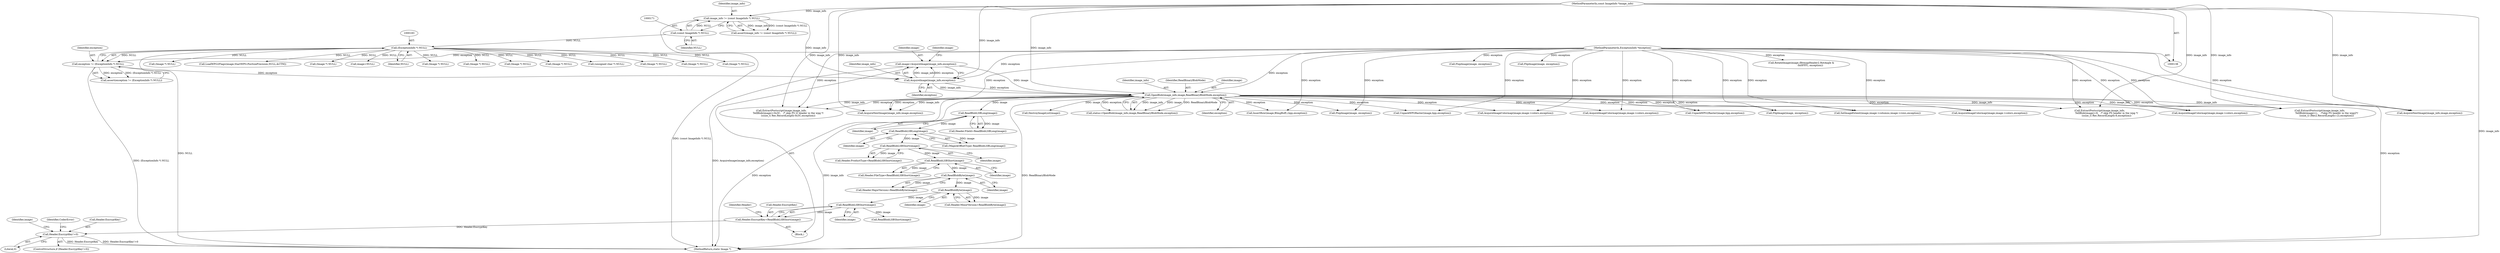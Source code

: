 digraph "0_ImageMagick_bef1e4f637d8f665bc133a9c6d30df08d983bc3a@API" {
"1000292" [label="(Call,Header.EncryptKey!=0)"];
"1000262" [label="(Call,Header.EncryptKey=ReadBlobLSBShort(image))"];
"1000266" [label="(Call,ReadBlobLSBShort(image))"];
"1000260" [label="(Call,ReadBlobByte(image))"];
"1000254" [label="(Call,ReadBlobByte(image))"];
"1000248" [label="(Call,ReadBlobLSBShort(image))"];
"1000242" [label="(Call,ReadBlobLSBShort(image))"];
"1000236" [label="(Call,ReadBlobLSBLong(image))"];
"1000228" [label="(Call,ReadBlobLSBLong(image))"];
"1000206" [label="(Call,OpenBlob(image_info,image,ReadBinaryBlobMode,exception))"];
"1000196" [label="(Call,AcquireImage(image_info,exception))"];
"1000168" [label="(Call,image_info != (const ImageInfo *) NULL)"];
"1000139" [label="(MethodParameterIn,const ImageInfo *image_info)"];
"1000170" [label="(Call,(const ImageInfo *) NULL)"];
"1000180" [label="(Call,exception != (ExceptionInfo *) NULL)"];
"1000140" [label="(MethodParameterIn,ExceptionInfo *exception)"];
"1000182" [label="(Call,(ExceptionInfo *) NULL)"];
"1000194" [label="(Call,image=AcquireImage(image_info,exception))"];
"1000249" [label="(Identifier,image)"];
"1001856" [label="(Call,(Image *) NULL)"];
"1000243" [label="(Identifier,image)"];
"1001185" [label="(Call,ExtractPostscript(image,image_info,\n                  TellBlob(image)+0x3C,   /* skip PS l2 header in the wpg */\n                  (ssize_t) Rec.RecordLength-0x3C,exception))"];
"1000197" [label="(Identifier,image_info)"];
"1000298" [label="(Identifier,CoderError)"];
"1000180" [label="(Call,exception != (ExceptionInfo *) NULL)"];
"1000293" [label="(Call,Header.EncryptKey)"];
"1001048" [label="(Call,FlopImage(image, exception))"];
"1000207" [label="(Identifier,image_info)"];
"1000254" [label="(Call,ReadBlobByte(image))"];
"1001054" [label="(Call,(Image *) NULL)"];
"1001623" [label="(Call,InsertRow(image,BImgBuff,i,bpp,exception))"];
"1000218" [label="(Call,DestroyImageList(image))"];
"1001800" [label="(Call,LoadWPG2Flags(image,StartWPG.PosSizePrecision,NULL,&CTM))"];
"1000139" [label="(MethodParameterIn,const ImageInfo *image_info)"];
"1001666" [label="(Call,FlopImage(image, exception))"];
"1000206" [label="(Call,OpenBlob(image_info,image,ReadBinaryBlobMode,exception))"];
"1000204" [label="(Call,status=OpenBlob(image_info,image,ReadBinaryBlobMode,exception))"];
"1000302" [label="(Identifier,image)"];
"1000182" [label="(Call,(ExceptionInfo *) NULL)"];
"1000179" [label="(Call,assert(exception != (ExceptionInfo *) NULL))"];
"1001080" [label="(Call,FlipImage(image, exception))"];
"1000266" [label="(Call,ReadBlobLSBShort(image))"];
"1000256" [label="(Call,Header.MinorVersion=ReadBlobByte(image))"];
"1000236" [label="(Call,ReadBlobLSBLong(image))"];
"1000255" [label="(Identifier,image)"];
"1001010" [label="(Call,UnpackWPGRaster(image,bpp,exception))"];
"1001518" [label="(Call,AcquireImageColormap(image,image->colors,exception))"];
"1000238" [label="(Call,Header.ProductType=ReadBlobLSBShort(image))"];
"1000224" [label="(Call,Header.FileId=ReadBlobLSBLong(image))"];
"1000172" [label="(Identifier,NULL)"];
"1001153" [label="(Call,(Image *) NULL)"];
"1000201" [label="(Identifier,image)"];
"1000234" [label="(Call,(MagickOffsetType) ReadBlobLSBLong(image))"];
"1000209" [label="(Identifier,ReadBinaryBlobMode)"];
"1000169" [label="(Identifier,image_info)"];
"1001850" [label="(Call,image=NULL)"];
"1000140" [label="(MethodParameterIn,ExceptionInfo *exception)"];
"1000808" [label="(Call,AcquireImageColormap(image,image->colors,exception))"];
"1000292" [label="(Call,Header.EncryptKey!=0)"];
"1001928" [label="(MethodReturn,static Image *)"];
"1000184" [label="(Identifier,NULL)"];
"1000580" [label="(Call,ExtractPostscript(image,image_info,\n                  TellBlob(image)+8,   /* skip PS header in the wpg */\n                  (ssize_t) Rec.RecordLength-8,exception))"];
"1000244" [label="(Call,Header.FileType=ReadBlobLSBShort(image))"];
"1000221" [label="(Call,(Image *) NULL)"];
"1000237" [label="(Identifier,image)"];
"1000270" [label="(Identifier,Header)"];
"1001139" [label="(Call,AcquireNextImage(image_info,image,exception))"];
"1001642" [label="(Call,UnpackWPG2Raster(image,bpp,exception))"];
"1001086" [label="(Call,(Image *) NULL)"];
"1000141" [label="(Block,)"];
"1000208" [label="(Identifier,image)"];
"1000263" [label="(Call,Header.EncryptKey)"];
"1000272" [label="(Call,ReadBlobLSBShort(image))"];
"1001705" [label="(Call,FlipImage(image, exception))"];
"1000198" [label="(Identifier,exception)"];
"1000195" [label="(Identifier,image)"];
"1000210" [label="(Identifier,exception)"];
"1001727" [label="(Call,AcquireNextImage(image_info,image,exception))"];
"1000296" [label="(Literal,0)"];
"1000248" [label="(Call,ReadBlobLSBShort(image))"];
"1001820" [label="(Call,SetImageExtent(image,image->columns,image->rows,exception))"];
"1001112" [label="(Call,RotateImage(image,(BitmapHeader2.RotAngle &\n                        0x0FFF), exception))"];
"1001711" [label="(Call,(Image *) NULL)"];
"1000267" [label="(Identifier,image)"];
"1000170" [label="(Call,(const ImageInfo *) NULL)"];
"1000291" [label="(ControlStructure,if (Header.EncryptKey!=0))"];
"1000242" [label="(Call,ReadBlobLSBShort(image))"];
"1000167" [label="(Call,assert(image_info != (const ImageInfo *) NULL))"];
"1000194" [label="(Call,image=AcquireImage(image_info,exception))"];
"1000196" [label="(Call,AcquireImage(image_info,exception))"];
"1001672" [label="(Call,(Image *) NULL)"];
"1001599" [label="(Call,(unsigned char *) NULL)"];
"1000260" [label="(Call,ReadBlobByte(image))"];
"1000262" [label="(Call,Header.EncryptKey=ReadBlobLSBShort(image))"];
"1000168" [label="(Call,image_info != (const ImageInfo *) NULL)"];
"1001779" [label="(Call,ExtractPostscript(image,image_info,\n                  TellBlob(image)+i,    /*skip PS header in the wpg2*/\n                  (ssize_t) (Rec2.RecordLength-i-2),exception))"];
"1001741" [label="(Call,(Image *) NULL)"];
"1000228" [label="(Call,ReadBlobLSBLong(image))"];
"1000261" [label="(Identifier,image)"];
"1000181" [label="(Identifier,exception)"];
"1001331" [label="(Call,AcquireImageColormap(image,image->colors,exception))"];
"1000250" [label="(Call,Header.MajorVersion=ReadBlobByte(image))"];
"1000508" [label="(Call,AcquireImageColormap(image,image->colors,exception))"];
"1001123" [label="(Call,(Image *) NULL)"];
"1000229" [label="(Identifier,image)"];
"1000292" -> "1000291"  [label="AST: "];
"1000292" -> "1000296"  [label="CFG: "];
"1000293" -> "1000292"  [label="AST: "];
"1000296" -> "1000292"  [label="AST: "];
"1000298" -> "1000292"  [label="CFG: "];
"1000302" -> "1000292"  [label="CFG: "];
"1000292" -> "1001928"  [label="DDG: Header.EncryptKey!=0"];
"1000292" -> "1001928"  [label="DDG: Header.EncryptKey"];
"1000262" -> "1000292"  [label="DDG: Header.EncryptKey"];
"1000262" -> "1000141"  [label="AST: "];
"1000262" -> "1000266"  [label="CFG: "];
"1000263" -> "1000262"  [label="AST: "];
"1000266" -> "1000262"  [label="AST: "];
"1000270" -> "1000262"  [label="CFG: "];
"1000266" -> "1000262"  [label="DDG: image"];
"1000266" -> "1000267"  [label="CFG: "];
"1000267" -> "1000266"  [label="AST: "];
"1000260" -> "1000266"  [label="DDG: image"];
"1000266" -> "1000272"  [label="DDG: image"];
"1000260" -> "1000256"  [label="AST: "];
"1000260" -> "1000261"  [label="CFG: "];
"1000261" -> "1000260"  [label="AST: "];
"1000256" -> "1000260"  [label="CFG: "];
"1000260" -> "1000256"  [label="DDG: image"];
"1000254" -> "1000260"  [label="DDG: image"];
"1000254" -> "1000250"  [label="AST: "];
"1000254" -> "1000255"  [label="CFG: "];
"1000255" -> "1000254"  [label="AST: "];
"1000250" -> "1000254"  [label="CFG: "];
"1000254" -> "1000250"  [label="DDG: image"];
"1000248" -> "1000254"  [label="DDG: image"];
"1000248" -> "1000244"  [label="AST: "];
"1000248" -> "1000249"  [label="CFG: "];
"1000249" -> "1000248"  [label="AST: "];
"1000244" -> "1000248"  [label="CFG: "];
"1000248" -> "1000244"  [label="DDG: image"];
"1000242" -> "1000248"  [label="DDG: image"];
"1000242" -> "1000238"  [label="AST: "];
"1000242" -> "1000243"  [label="CFG: "];
"1000243" -> "1000242"  [label="AST: "];
"1000238" -> "1000242"  [label="CFG: "];
"1000242" -> "1000238"  [label="DDG: image"];
"1000236" -> "1000242"  [label="DDG: image"];
"1000236" -> "1000234"  [label="AST: "];
"1000236" -> "1000237"  [label="CFG: "];
"1000237" -> "1000236"  [label="AST: "];
"1000234" -> "1000236"  [label="CFG: "];
"1000236" -> "1000234"  [label="DDG: image"];
"1000228" -> "1000236"  [label="DDG: image"];
"1000228" -> "1000224"  [label="AST: "];
"1000228" -> "1000229"  [label="CFG: "];
"1000229" -> "1000228"  [label="AST: "];
"1000224" -> "1000228"  [label="CFG: "];
"1000228" -> "1000224"  [label="DDG: image"];
"1000206" -> "1000228"  [label="DDG: image"];
"1000206" -> "1000204"  [label="AST: "];
"1000206" -> "1000210"  [label="CFG: "];
"1000207" -> "1000206"  [label="AST: "];
"1000208" -> "1000206"  [label="AST: "];
"1000209" -> "1000206"  [label="AST: "];
"1000210" -> "1000206"  [label="AST: "];
"1000204" -> "1000206"  [label="CFG: "];
"1000206" -> "1001928"  [label="DDG: ReadBinaryBlobMode"];
"1000206" -> "1001928"  [label="DDG: exception"];
"1000206" -> "1001928"  [label="DDG: image_info"];
"1000206" -> "1000204"  [label="DDG: image_info"];
"1000206" -> "1000204"  [label="DDG: image"];
"1000206" -> "1000204"  [label="DDG: ReadBinaryBlobMode"];
"1000206" -> "1000204"  [label="DDG: exception"];
"1000196" -> "1000206"  [label="DDG: image_info"];
"1000196" -> "1000206"  [label="DDG: exception"];
"1000139" -> "1000206"  [label="DDG: image_info"];
"1000194" -> "1000206"  [label="DDG: image"];
"1000140" -> "1000206"  [label="DDG: exception"];
"1000206" -> "1000218"  [label="DDG: image"];
"1000206" -> "1000508"  [label="DDG: exception"];
"1000206" -> "1000580"  [label="DDG: image_info"];
"1000206" -> "1000580"  [label="DDG: exception"];
"1000206" -> "1000808"  [label="DDG: exception"];
"1000206" -> "1001010"  [label="DDG: exception"];
"1000206" -> "1001139"  [label="DDG: image_info"];
"1000206" -> "1001185"  [label="DDG: image_info"];
"1000206" -> "1001185"  [label="DDG: exception"];
"1000206" -> "1001331"  [label="DDG: exception"];
"1000206" -> "1001518"  [label="DDG: exception"];
"1000206" -> "1001623"  [label="DDG: exception"];
"1000206" -> "1001642"  [label="DDG: exception"];
"1000206" -> "1001666"  [label="DDG: exception"];
"1000206" -> "1001705"  [label="DDG: exception"];
"1000206" -> "1001727"  [label="DDG: image_info"];
"1000206" -> "1001727"  [label="DDG: exception"];
"1000206" -> "1001779"  [label="DDG: image_info"];
"1000206" -> "1001779"  [label="DDG: exception"];
"1000206" -> "1001820"  [label="DDG: exception"];
"1000196" -> "1000194"  [label="AST: "];
"1000196" -> "1000198"  [label="CFG: "];
"1000197" -> "1000196"  [label="AST: "];
"1000198" -> "1000196"  [label="AST: "];
"1000194" -> "1000196"  [label="CFG: "];
"1000196" -> "1000194"  [label="DDG: image_info"];
"1000196" -> "1000194"  [label="DDG: exception"];
"1000168" -> "1000196"  [label="DDG: image_info"];
"1000139" -> "1000196"  [label="DDG: image_info"];
"1000180" -> "1000196"  [label="DDG: exception"];
"1000140" -> "1000196"  [label="DDG: exception"];
"1000168" -> "1000167"  [label="AST: "];
"1000168" -> "1000170"  [label="CFG: "];
"1000169" -> "1000168"  [label="AST: "];
"1000170" -> "1000168"  [label="AST: "];
"1000167" -> "1000168"  [label="CFG: "];
"1000168" -> "1001928"  [label="DDG: (const ImageInfo *) NULL"];
"1000168" -> "1000167"  [label="DDG: image_info"];
"1000168" -> "1000167"  [label="DDG: (const ImageInfo *) NULL"];
"1000139" -> "1000168"  [label="DDG: image_info"];
"1000170" -> "1000168"  [label="DDG: NULL"];
"1000139" -> "1000138"  [label="AST: "];
"1000139" -> "1001928"  [label="DDG: image_info"];
"1000139" -> "1000580"  [label="DDG: image_info"];
"1000139" -> "1001139"  [label="DDG: image_info"];
"1000139" -> "1001185"  [label="DDG: image_info"];
"1000139" -> "1001727"  [label="DDG: image_info"];
"1000139" -> "1001779"  [label="DDG: image_info"];
"1000170" -> "1000172"  [label="CFG: "];
"1000171" -> "1000170"  [label="AST: "];
"1000172" -> "1000170"  [label="AST: "];
"1000170" -> "1000182"  [label="DDG: NULL"];
"1000180" -> "1000179"  [label="AST: "];
"1000180" -> "1000182"  [label="CFG: "];
"1000181" -> "1000180"  [label="AST: "];
"1000182" -> "1000180"  [label="AST: "];
"1000179" -> "1000180"  [label="CFG: "];
"1000180" -> "1001928"  [label="DDG: (ExceptionInfo *) NULL"];
"1000180" -> "1000179"  [label="DDG: exception"];
"1000180" -> "1000179"  [label="DDG: (ExceptionInfo *) NULL"];
"1000140" -> "1000180"  [label="DDG: exception"];
"1000182" -> "1000180"  [label="DDG: NULL"];
"1000140" -> "1000138"  [label="AST: "];
"1000140" -> "1001928"  [label="DDG: exception"];
"1000140" -> "1000508"  [label="DDG: exception"];
"1000140" -> "1000580"  [label="DDG: exception"];
"1000140" -> "1000808"  [label="DDG: exception"];
"1000140" -> "1001010"  [label="DDG: exception"];
"1000140" -> "1001048"  [label="DDG: exception"];
"1000140" -> "1001080"  [label="DDG: exception"];
"1000140" -> "1001112"  [label="DDG: exception"];
"1000140" -> "1001139"  [label="DDG: exception"];
"1000140" -> "1001185"  [label="DDG: exception"];
"1000140" -> "1001331"  [label="DDG: exception"];
"1000140" -> "1001518"  [label="DDG: exception"];
"1000140" -> "1001623"  [label="DDG: exception"];
"1000140" -> "1001642"  [label="DDG: exception"];
"1000140" -> "1001666"  [label="DDG: exception"];
"1000140" -> "1001705"  [label="DDG: exception"];
"1000140" -> "1001727"  [label="DDG: exception"];
"1000140" -> "1001779"  [label="DDG: exception"];
"1000140" -> "1001820"  [label="DDG: exception"];
"1000182" -> "1000184"  [label="CFG: "];
"1000183" -> "1000182"  [label="AST: "];
"1000184" -> "1000182"  [label="AST: "];
"1000182" -> "1001928"  [label="DDG: NULL"];
"1000182" -> "1000221"  [label="DDG: NULL"];
"1000182" -> "1001054"  [label="DDG: NULL"];
"1000182" -> "1001086"  [label="DDG: NULL"];
"1000182" -> "1001123"  [label="DDG: NULL"];
"1000182" -> "1001153"  [label="DDG: NULL"];
"1000182" -> "1001599"  [label="DDG: NULL"];
"1000182" -> "1001672"  [label="DDG: NULL"];
"1000182" -> "1001711"  [label="DDG: NULL"];
"1000182" -> "1001741"  [label="DDG: NULL"];
"1000182" -> "1001800"  [label="DDG: NULL"];
"1000182" -> "1001850"  [label="DDG: NULL"];
"1000182" -> "1001856"  [label="DDG: NULL"];
"1000194" -> "1000141"  [label="AST: "];
"1000195" -> "1000194"  [label="AST: "];
"1000201" -> "1000194"  [label="CFG: "];
"1000194" -> "1001928"  [label="DDG: AcquireImage(image_info,exception)"];
}
